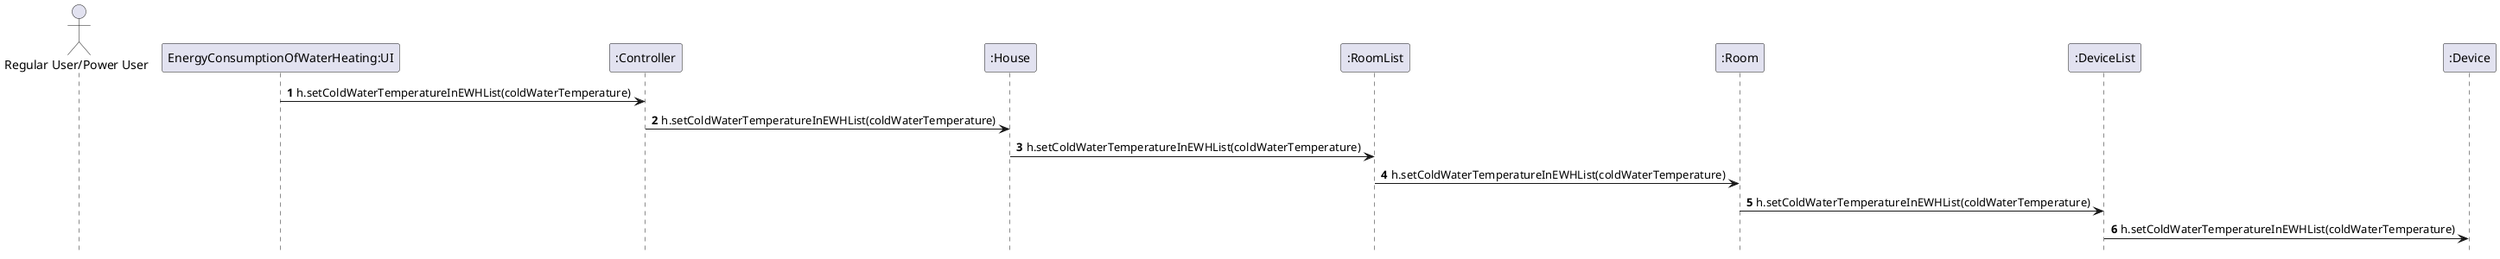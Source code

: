 @startuml
autonumber
hidefootbox

actor "Regular User/Power User"

"EnergyConsumptionOfWaterHeating:UI" -> ":Controller": h.setColdWaterTemperatureInEWHList(coldWaterTemperature)
":Controller" -> ":House": h.setColdWaterTemperatureInEWHList(coldWaterTemperature)
":House"->":RoomList": h.setColdWaterTemperatureInEWHList(coldWaterTemperature)
":RoomList" -> ":Room": h.setColdWaterTemperatureInEWHList(coldWaterTemperature)
":Room" -> ":DeviceList": h.setColdWaterTemperatureInEWHList(coldWaterTemperature)
":DeviceList" -> ":Device": h.setColdWaterTemperatureInEWHList(coldWaterTemperature)

@enduml